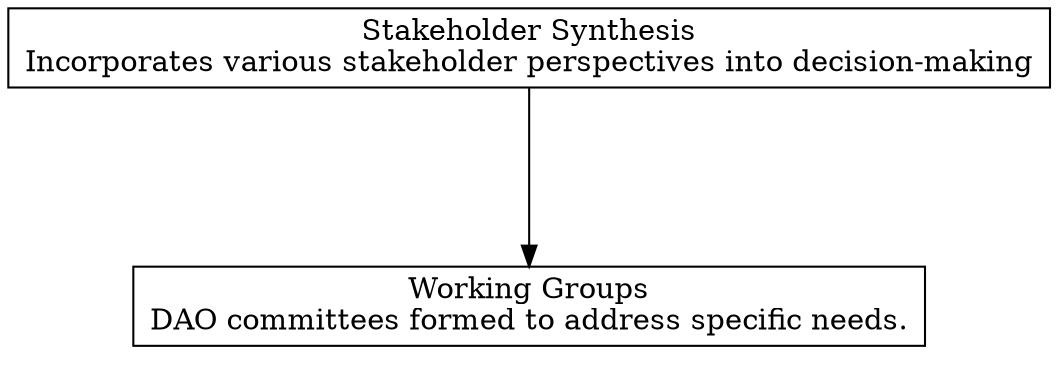digraph "" {
	graph [nodesep=0.6,
		rankdir=TB,
		ranksep=1.2
	];
	node [label="\N",
		shape=box
	];
	subgraph cluster_descendants {
		graph [rank=min,
			style=invis
		];
		"Working Groups"	[label="Working Groups\nDAO committees formed to address specific needs."];
	}
	"Stakeholder Synthesis"	[label="Stakeholder Synthesis\nIncorporates various stakeholder perspectives into decision-making"];
	"Stakeholder Synthesis" -> "Working Groups";
}
